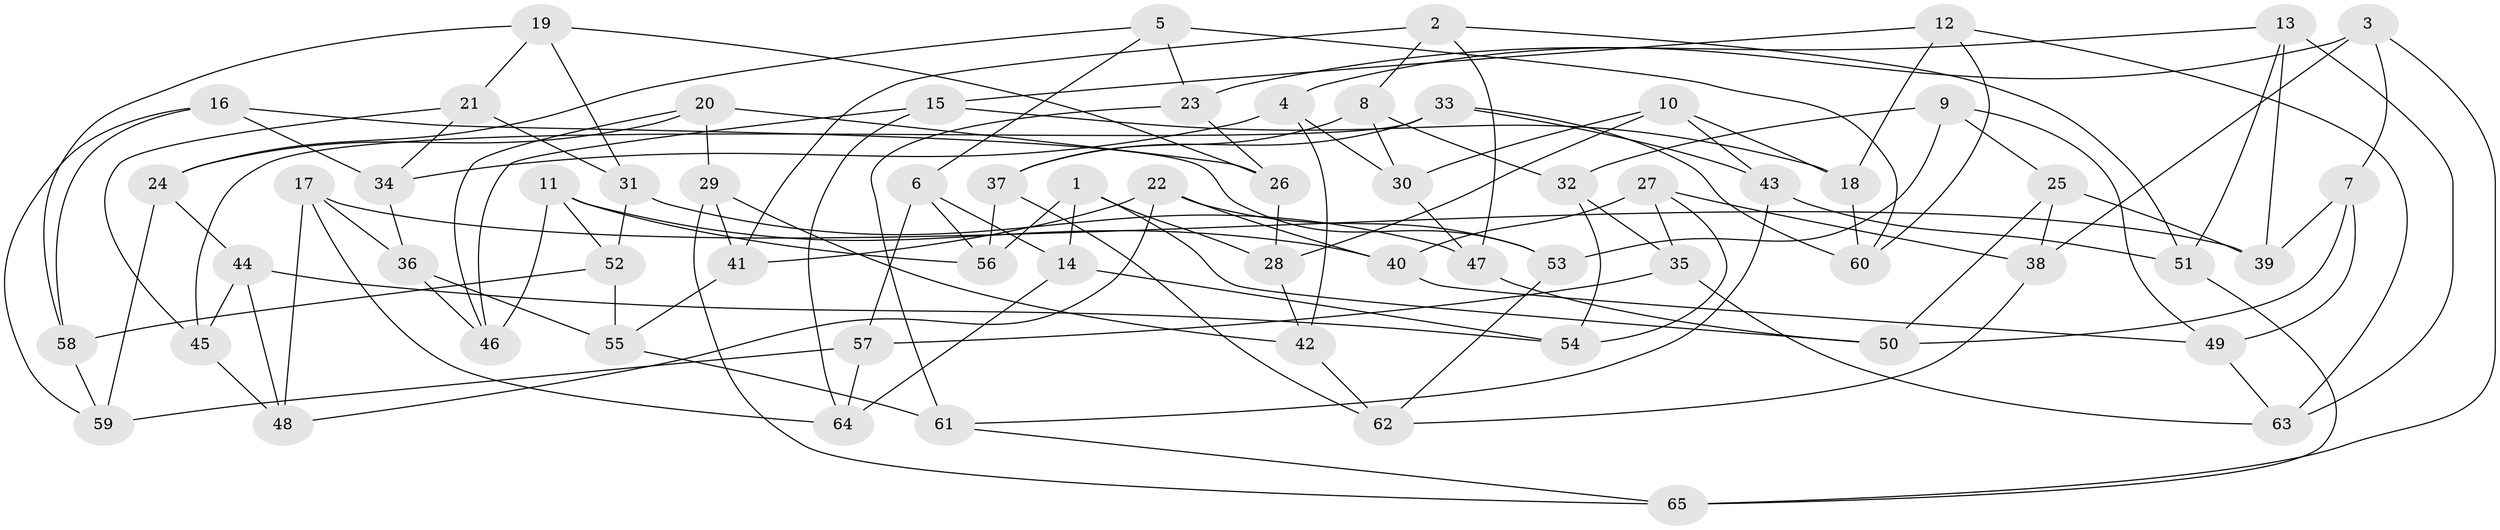 // Generated by graph-tools (version 1.1) at 2025/57/03/09/25 04:57:25]
// undirected, 65 vertices, 130 edges
graph export_dot {
graph [start="1"]
  node [color=gray90,style=filled];
  1;
  2;
  3;
  4;
  5;
  6;
  7;
  8;
  9;
  10;
  11;
  12;
  13;
  14;
  15;
  16;
  17;
  18;
  19;
  20;
  21;
  22;
  23;
  24;
  25;
  26;
  27;
  28;
  29;
  30;
  31;
  32;
  33;
  34;
  35;
  36;
  37;
  38;
  39;
  40;
  41;
  42;
  43;
  44;
  45;
  46;
  47;
  48;
  49;
  50;
  51;
  52;
  53;
  54;
  55;
  56;
  57;
  58;
  59;
  60;
  61;
  62;
  63;
  64;
  65;
  1 -- 50;
  1 -- 56;
  1 -- 14;
  1 -- 28;
  2 -- 47;
  2 -- 41;
  2 -- 8;
  2 -- 51;
  3 -- 4;
  3 -- 38;
  3 -- 65;
  3 -- 7;
  4 -- 30;
  4 -- 42;
  4 -- 34;
  5 -- 6;
  5 -- 24;
  5 -- 60;
  5 -- 23;
  6 -- 14;
  6 -- 57;
  6 -- 56;
  7 -- 50;
  7 -- 49;
  7 -- 39;
  8 -- 32;
  8 -- 37;
  8 -- 30;
  9 -- 25;
  9 -- 32;
  9 -- 49;
  9 -- 53;
  10 -- 43;
  10 -- 18;
  10 -- 30;
  10 -- 28;
  11 -- 56;
  11 -- 52;
  11 -- 40;
  11 -- 46;
  12 -- 18;
  12 -- 63;
  12 -- 15;
  12 -- 60;
  13 -- 51;
  13 -- 23;
  13 -- 39;
  13 -- 63;
  14 -- 54;
  14 -- 64;
  15 -- 46;
  15 -- 18;
  15 -- 64;
  16 -- 53;
  16 -- 34;
  16 -- 58;
  16 -- 59;
  17 -- 36;
  17 -- 48;
  17 -- 64;
  17 -- 39;
  18 -- 60;
  19 -- 31;
  19 -- 21;
  19 -- 58;
  19 -- 26;
  20 -- 46;
  20 -- 26;
  20 -- 24;
  20 -- 29;
  21 -- 31;
  21 -- 34;
  21 -- 45;
  22 -- 48;
  22 -- 40;
  22 -- 41;
  22 -- 53;
  23 -- 26;
  23 -- 61;
  24 -- 59;
  24 -- 44;
  25 -- 38;
  25 -- 39;
  25 -- 50;
  26 -- 28;
  27 -- 38;
  27 -- 40;
  27 -- 35;
  27 -- 54;
  28 -- 42;
  29 -- 42;
  29 -- 65;
  29 -- 41;
  30 -- 47;
  31 -- 47;
  31 -- 52;
  32 -- 35;
  32 -- 54;
  33 -- 60;
  33 -- 45;
  33 -- 43;
  33 -- 37;
  34 -- 36;
  35 -- 63;
  35 -- 57;
  36 -- 46;
  36 -- 55;
  37 -- 62;
  37 -- 56;
  38 -- 62;
  40 -- 49;
  41 -- 55;
  42 -- 62;
  43 -- 61;
  43 -- 51;
  44 -- 48;
  44 -- 54;
  44 -- 45;
  45 -- 48;
  47 -- 50;
  49 -- 63;
  51 -- 65;
  52 -- 55;
  52 -- 58;
  53 -- 62;
  55 -- 61;
  57 -- 64;
  57 -- 59;
  58 -- 59;
  61 -- 65;
}
